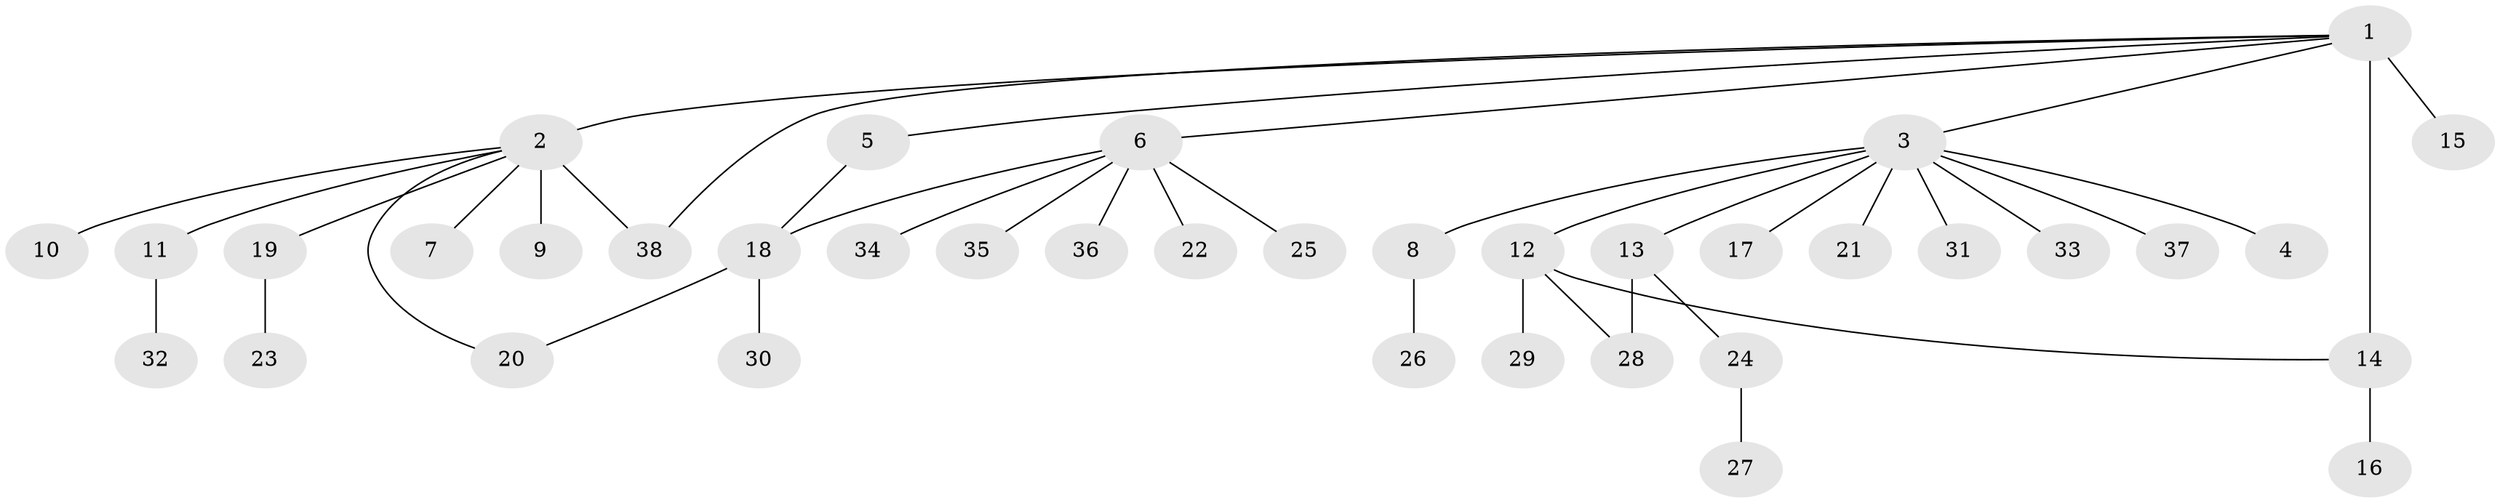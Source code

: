 // original degree distribution, {14: 0.02702702702702703, 11: 0.013513513513513514, 1: 0.5945945945945946, 2: 0.24324324324324326, 9: 0.013513513513513514, 3: 0.05405405405405406, 5: 0.02702702702702703, 4: 0.02702702702702703}
// Generated by graph-tools (version 1.1) at 2025/35/03/09/25 02:35:20]
// undirected, 38 vertices, 42 edges
graph export_dot {
graph [start="1"]
  node [color=gray90,style=filled];
  1;
  2;
  3;
  4;
  5;
  6;
  7;
  8;
  9;
  10;
  11;
  12;
  13;
  14;
  15;
  16;
  17;
  18;
  19;
  20;
  21;
  22;
  23;
  24;
  25;
  26;
  27;
  28;
  29;
  30;
  31;
  32;
  33;
  34;
  35;
  36;
  37;
  38;
  1 -- 2 [weight=1.0];
  1 -- 3 [weight=1.0];
  1 -- 5 [weight=1.0];
  1 -- 6 [weight=1.0];
  1 -- 14 [weight=7.0];
  1 -- 15 [weight=1.0];
  1 -- 38 [weight=1.0];
  2 -- 7 [weight=1.0];
  2 -- 9 [weight=6.0];
  2 -- 10 [weight=1.0];
  2 -- 11 [weight=1.0];
  2 -- 19 [weight=1.0];
  2 -- 20 [weight=1.0];
  2 -- 38 [weight=1.0];
  3 -- 4 [weight=1.0];
  3 -- 8 [weight=1.0];
  3 -- 12 [weight=1.0];
  3 -- 13 [weight=1.0];
  3 -- 17 [weight=1.0];
  3 -- 21 [weight=1.0];
  3 -- 31 [weight=1.0];
  3 -- 33 [weight=1.0];
  3 -- 37 [weight=1.0];
  5 -- 18 [weight=1.0];
  6 -- 18 [weight=1.0];
  6 -- 22 [weight=2.0];
  6 -- 25 [weight=1.0];
  6 -- 34 [weight=1.0];
  6 -- 35 [weight=1.0];
  6 -- 36 [weight=1.0];
  8 -- 26 [weight=1.0];
  11 -- 32 [weight=1.0];
  12 -- 14 [weight=1.0];
  12 -- 28 [weight=1.0];
  12 -- 29 [weight=1.0];
  13 -- 24 [weight=1.0];
  13 -- 28 [weight=1.0];
  14 -- 16 [weight=1.0];
  18 -- 20 [weight=1.0];
  18 -- 30 [weight=1.0];
  19 -- 23 [weight=2.0];
  24 -- 27 [weight=1.0];
}
